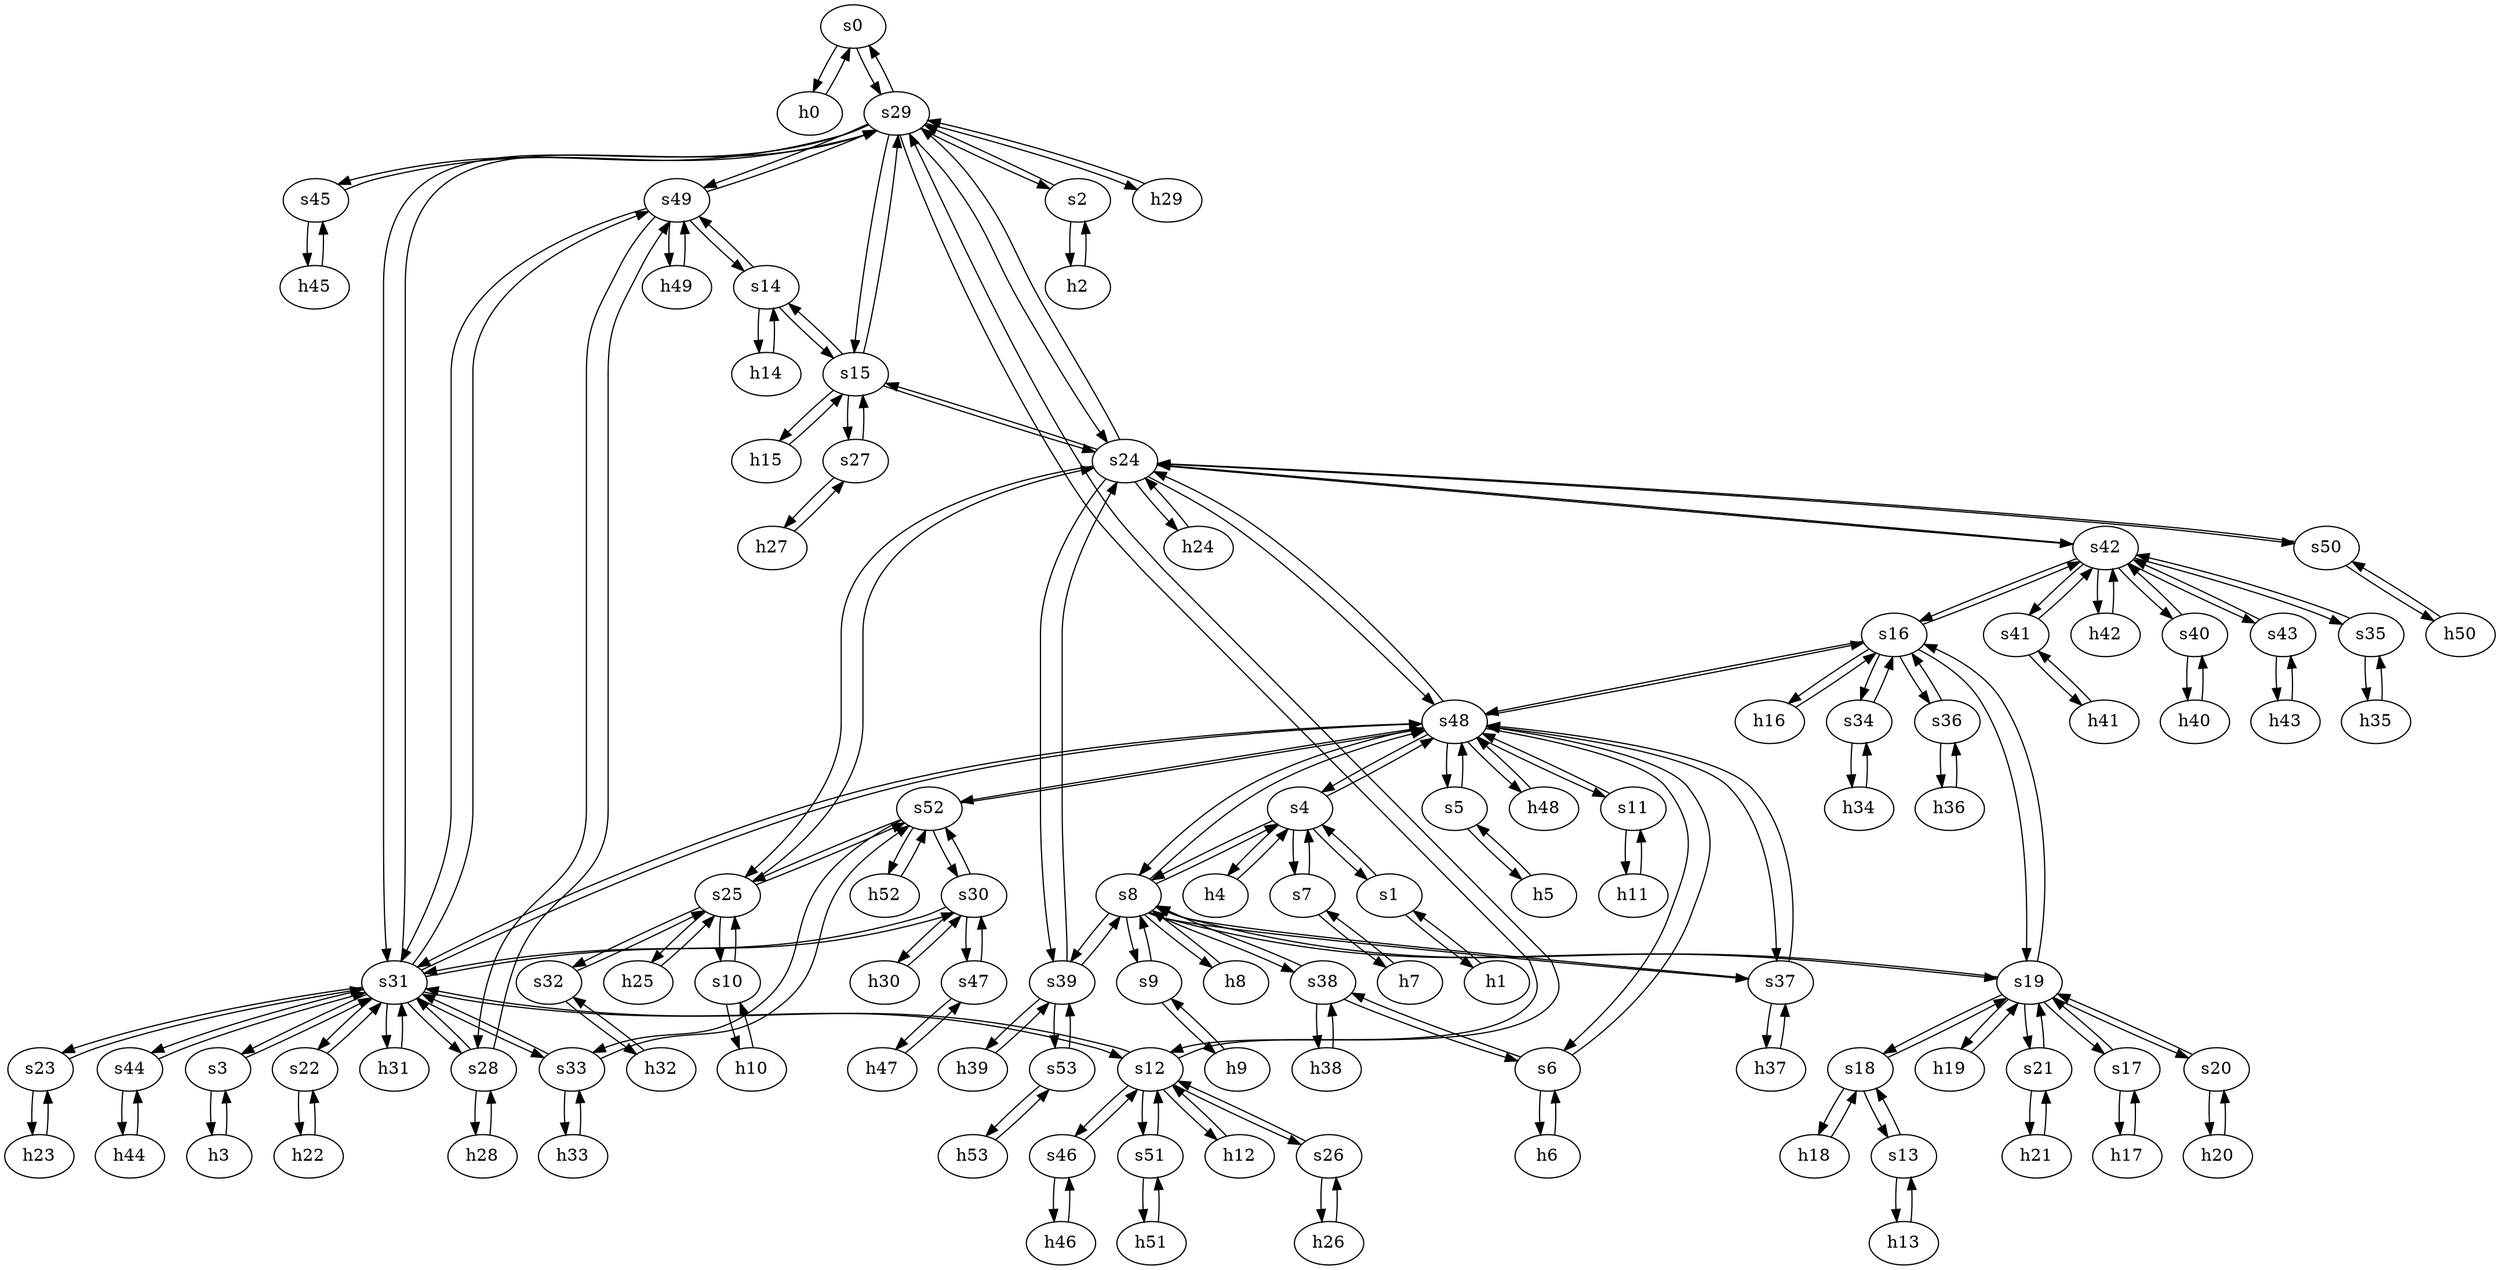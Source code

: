 strict digraph GARR {
	s0	 [id=0,
		type=switch];
	h0	 [ip="111.0.0.0",
		mac="00:00:00:00:0:0",
		type=host];
	s0 -> h0	 [capacity="1Gbps",
		cost=1,
		dst_port=1,
		src_port=1];
	s29	 [id=29,
		type=switch];
	s0 -> s29	 [capacity="1Gbps",
		cost=1,
		dst_port=2,
		src_port=2];
	s7	 [id=7,
		type=switch];
	s4	 [id=4,
		type=switch];
	s7 -> s4	 [capacity="1Gbps",
		cost=1,
		dst_port=5,
		src_port=2];
	h7	 [ip="111.0.7.7",
		mac="00:00:00:00:7:7",
		type=host];
	s7 -> h7	 [capacity="1Gbps",
		cost=1,
		dst_port=1,
		src_port=1];
	h20	 [ip="111.0.20.20",
		mac="00:00:00:00:20:20",
		type=host];
	s20	 [id=20,
		type=switch];
	h20 -> s20	 [capacity="1Gbps",
		cost=1,
		dst_port=1,
		src_port=1];
	h47	 [ip="111.0.47.47",
		mac="00:00:00:00:47:47",
		type=host];
	s47	 [id=47,
		type=switch];
	h47 -> s47	 [capacity="1Gbps",
		cost=1,
		dst_port=1,
		src_port=1];
	h46	 [ip="111.0.46.46",
		mac="00:00:00:00:46:46",
		type=host];
	s46	 [id=46,
		type=switch];
	h46 -> s46	 [capacity="1Gbps",
		cost=1,
		dst_port=1,
		src_port=1];
	h45	 [ip="111.0.45.45",
		mac="00:00:00:00:45:45",
		type=host];
	s45	 [id=45,
		type=switch];
	h45 -> s45	 [capacity="1Gbps",
		cost=1,
		dst_port=1,
		src_port=1];
	h44	 [ip="111.0.44.44",
		mac="00:00:00:00:44:44",
		type=host];
	s44	 [id=44,
		type=switch];
	h44 -> s44	 [capacity="1Gbps",
		cost=1,
		dst_port=1,
		src_port=1];
	h43	 [ip="111.0.43.43",
		mac="00:00:00:00:43:43",
		type=host];
	s43	 [id=43,
		type=switch];
	h43 -> s43	 [capacity="1Gbps",
		cost=1,
		dst_port=1,
		src_port=1];
	s5	 [id=5,
		type=switch];
	h5	 [ip="111.0.5.5",
		mac="00:00:00:00:5:5",
		type=host];
	s5 -> h5	 [capacity="1Gbps",
		cost=1,
		dst_port=1,
		src_port=1];
	s48	 [id=48,
		type=switch];
	s5 -> s48	 [capacity="1Gbps",
		cost=1,
		dst_port=3,
		src_port=2];
	h41	 [ip="111.0.41.41",
		mac="00:00:00:00:41:41",
		type=host];
	s41	 [id=41,
		type=switch];
	h41 -> s41	 [capacity="1Gbps",
		cost=1,
		dst_port=1,
		src_port=1];
	h40	 [ip="111.0.40.40",
		mac="00:00:00:00:40:40",
		type=host];
	s40	 [id=40,
		type=switch];
	h40 -> s40	 [capacity="1Gbps",
		cost=1,
		dst_port=1,
		src_port=1];
	s8	 [id=8,
		type=switch];
	s4 -> s8	 [capacity="1Gbps",
		cost=1,
		dst_port=2,
		src_port=3];
	s1	 [id=1,
		type=switch];
	s4 -> s1	 [capacity="1Gbps",
		cost=1,
		dst_port=2,
		src_port=2];
	s4 -> s7	 [capacity="1Gbps",
		cost=1,
		dst_port=2,
		src_port=5];
	s4 -> s48	 [capacity="1Gbps",
		cost=1,
		dst_port=2,
		src_port=4];
	h4	 [ip="111.0.4.4",
		mac="00:00:00:00:4:4",
		type=host];
	s4 -> h4	 [capacity="1Gbps",
		cost=1,
		dst_port=1,
		src_port=1];
	h49	 [ip="111.0.49.49",
		mac="00:00:00:00:49:49",
		type=host];
	s49	 [id=49,
		type=switch];
	h49 -> s49	 [capacity="1Gbps",
		cost=1,
		dst_port=1,
		src_port=1];
	h48	 [ip="111.0.48.48",
		mac="00:00:00:00:48:48",
		type=host];
	h48 -> s48	 [capacity="1Gbps",
		cost=1,
		dst_port=1,
		src_port=1];
	s53	 [id=53,
		type=switch];
	s39	 [id=39,
		type=switch];
	s53 -> s39	 [capacity="1Gbps",
		cost=1,
		dst_port=4,
		src_port=2];
	h53	 [ip="111.0.53.53",
		mac="00:00:00:00:53:53",
		type=host];
	s53 -> h53	 [capacity="1Gbps",
		cost=1,
		dst_port=1,
		src_port=1];
	s52	 [id=52,
		type=switch];
	s33	 [id=33,
		type=switch];
	s52 -> s33	 [capacity="1Gbps",
		cost=1,
		dst_port=3,
		src_port=4];
	s25	 [id=25,
		type=switch];
	s52 -> s25	 [capacity="1Gbps",
		cost=1,
		dst_port=5,
		src_port=2];
	h52	 [ip="111.0.52.52",
		mac="00:00:00:00:52:52",
		type=host];
	s52 -> h52	 [capacity="1Gbps",
		cost=1,
		dst_port=1,
		src_port=1];
	s30	 [id=30,
		type=switch];
	s52 -> s30	 [capacity="1Gbps",
		cost=1,
		dst_port=3,
		src_port=3];
	s52 -> s48	 [capacity="1Gbps",
		cost=1,
		dst_port=11,
		src_port=5];
	s51	 [id=51,
		type=switch];
	h51	 [ip="111.0.51.51",
		mac="00:00:00:00:51:51",
		type=host];
	s51 -> h51	 [capacity="1Gbps",
		cost=1,
		dst_port=1,
		src_port=1];
	s12	 [id=12,
		type=switch];
	s51 -> s12	 [capacity="1Gbps",
		cost=1,
		dst_port=3,
		src_port=2];
	s50	 [id=50,
		type=switch];
	s24	 [id=24,
		type=switch];
	s50 -> s24	 [capacity="1Gbps",
		cost=1,
		dst_port=6,
		src_port=2];
	h50	 [ip="111.0.50.50",
		mac="00:00:00:00:50:50",
		type=host];
	s50 -> h50	 [capacity="1Gbps",
		cost=1,
		dst_port=1,
		src_port=1];
	h50 -> s50	 [capacity="1Gbps",
		cost=1,
		dst_port=1,
		src_port=1];
	h51 -> s51	 [capacity="1Gbps",
		cost=1,
		dst_port=1,
		src_port=1];
	h52 -> s52	 [capacity="1Gbps",
		cost=1,
		dst_port=1,
		src_port=1];
	h53 -> s53	 [capacity="1Gbps",
		cost=1,
		dst_port=1,
		src_port=1];
	s31	 [id=31,
		type=switch];
	s44 -> s31	 [capacity="1Gbps",
		cost=1,
		dst_port=10,
		src_port=2];
	s44 -> h44	 [capacity="1Gbps",
		cost=1,
		dst_port=1,
		src_port=1];
	h24	 [ip="111.0.24.24",
		mac="00:00:00:00:24:24",
		type=host];
	h24 -> s24	 [capacity="1Gbps",
		cost=1,
		dst_port=1,
		src_port=1];
	s46 -> s12	 [capacity="1Gbps",
		cost=1,
		dst_port=5,
		src_port=2];
	s46 -> h46	 [capacity="1Gbps",
		cost=1,
		dst_port=1,
		src_port=1];
	s47 -> s30	 [capacity="1Gbps",
		cost=1,
		dst_port=2,
		src_port=2];
	s47 -> h47	 [capacity="1Gbps",
		cost=1,
		dst_port=1,
		src_port=1];
	s40 -> h40	 [capacity="1Gbps",
		cost=1,
		dst_port=1,
		src_port=1];
	s42	 [id=42,
		type=switch];
	s40 -> s42	 [capacity="1Gbps",
		cost=1,
		dst_port=5,
		src_port=2];
	s41 -> h41	 [capacity="1Gbps",
		cost=1,
		dst_port=1,
		src_port=1];
	s41 -> s42	 [capacity="1Gbps",
		cost=1,
		dst_port=6,
		src_port=2];
	s42 -> s41	 [capacity="1Gbps",
		cost=1,
		dst_port=2,
		src_port=6];
	s42 -> s40	 [capacity="1Gbps",
		cost=1,
		dst_port=2,
		src_port=5];
	s35	 [id=35,
		type=switch];
	s42 -> s35	 [capacity="1Gbps",
		cost=1,
		dst_port=2,
		src_port=4];
	s42 -> s24	 [capacity="1Gbps",
		cost=1,
		dst_port=4,
		src_port=3];
	h42	 [ip="111.0.42.42",
		mac="00:00:00:00:42:42",
		type=host];
	s42 -> h42	 [capacity="1Gbps",
		cost=1,
		dst_port=1,
		src_port=1];
	s42 -> s43	 [capacity="1Gbps",
		cost=1,
		dst_port=2,
		src_port=7];
	s16	 [id=16,
		type=switch];
	s42 -> s16	 [capacity="1Gbps",
		cost=1,
		dst_port=6,
		src_port=2];
	s43 -> h43	 [capacity="1Gbps",
		cost=1,
		dst_port=1,
		src_port=1];
	s43 -> s42	 [capacity="1Gbps",
		cost=1,
		dst_port=7,
		src_port=2];
	s48 -> s8	 [capacity="1Gbps",
		cost=1,
		dst_port=7,
		src_port=5];
	s48 -> s4	 [capacity="1Gbps",
		cost=1,
		dst_port=4,
		src_port=2];
	s48 -> h48	 [capacity="1Gbps",
		cost=1,
		dst_port=1,
		src_port=1];
	s37	 [id=37,
		type=switch];
	s48 -> s37	 [capacity="1Gbps",
		cost=1,
		dst_port=3,
		src_port=10];
	s48 -> s5	 [capacity="1Gbps",
		cost=1,
		dst_port=2,
		src_port=3];
	s48 -> s24	 [capacity="1Gbps",
		cost=1,
		dst_port=5,
		src_port=8];
	s48 -> s52	 [capacity="1Gbps",
		cost=1,
		dst_port=5,
		src_port=11];
	s48 -> s16	 [capacity="1Gbps",
		cost=1,
		dst_port=2,
		src_port=7];
	s11	 [id=11,
		type=switch];
	s48 -> s11	 [capacity="1Gbps",
		cost=1,
		dst_port=2,
		src_port=6];
	s48 -> s31	 [capacity="1Gbps",
		cost=1,
		dst_port=11,
		src_port=9];
	s6	 [id=6,
		type=switch];
	s48 -> s6	 [capacity="1Gbps",
		cost=1,
		dst_port=2,
		src_port=4];
	s49 -> h49	 [capacity="1Gbps",
		cost=1,
		dst_port=1,
		src_port=1];
	s28	 [id=28,
		type=switch];
	s49 -> s28	 [capacity="1Gbps",
		cost=1,
		dst_port=2,
		src_port=3];
	s14	 [id=14,
		type=switch];
	s49 -> s14	 [capacity="1Gbps",
		cost=1,
		dst_port=2,
		src_port=2];
	s49 -> s29	 [capacity="1Gbps",
		cost=1,
		dst_port=8,
		src_port=4];
	s49 -> s31	 [capacity="1Gbps",
		cost=1,
		dst_port=12,
		src_port=5];
	h42 -> s42	 [capacity="1Gbps",
		cost=1,
		dst_port=1,
		src_port=1];
	s45 -> h45	 [capacity="1Gbps",
		cost=1,
		dst_port=1,
		src_port=1];
	s45 -> s29	 [capacity="1Gbps",
		cost=1,
		dst_port=7,
		src_port=2];
	s19	 [id=19,
		type=switch];
	s19 -> s20	 [capacity="1Gbps",
		cost=1,
		dst_port=2,
		src_port=6];
	s19 -> s8	 [capacity="1Gbps",
		cost=1,
		dst_port=8,
		src_port=2];
	s19 -> s16	 [capacity="1Gbps",
		cost=1,
		dst_port=4,
		src_port=3];
	s18	 [id=18,
		type=switch];
	s19 -> s18	 [capacity="1Gbps",
		cost=1,
		dst_port=3,
		src_port=5];
	h19	 [ip="111.0.19.19",
		mac="00:00:00:00:19:19",
		type=host];
	s19 -> h19	 [capacity="1Gbps",
		cost=1,
		dst_port=1,
		src_port=1];
	s21	 [id=21,
		type=switch];
	s19 -> s21	 [capacity="1Gbps",
		cost=1,
		dst_port=2,
		src_port=7];
	s17	 [id=17,
		type=switch];
	s19 -> s17	 [capacity="1Gbps",
		cost=1,
		dst_port=2,
		src_port=4];
	s18 -> s19	 [capacity="1Gbps",
		cost=1,
		dst_port=5,
		src_port=3];
	h18	 [ip="111.0.18.18",
		mac="00:00:00:00:18:18",
		type=host];
	s18 -> h18	 [capacity="1Gbps",
		cost=1,
		dst_port=1,
		src_port=1];
	s13	 [id=13,
		type=switch];
	s18 -> s13	 [capacity="1Gbps",
		cost=1,
		dst_port=2,
		src_port=2];
	s13 -> s18	 [capacity="1Gbps",
		cost=1,
		dst_port=2,
		src_port=2];
	h13	 [ip="111.0.13.13",
		mac="00:00:00:00:13:13",
		type=host];
	s13 -> h13	 [capacity="1Gbps",
		cost=1,
		dst_port=1,
		src_port=1];
	h12	 [ip="111.0.12.12",
		mac="00:00:00:00:12:12",
		type=host];
	s12 -> h12	 [capacity="1Gbps",
		cost=1,
		dst_port=1,
		src_port=1];
	s12 -> s51	 [capacity="1Gbps",
		cost=1,
		dst_port=2,
		src_port=3];
	s26	 [id=26,
		type=switch];
	s12 -> s26	 [capacity="1Gbps",
		cost=1,
		dst_port=2,
		src_port=2];
	s12 -> s29	 [capacity="1Gbps",
		cost=1,
		dst_port=4,
		src_port=4];
	s12 -> s31	 [capacity="1Gbps",
		cost=1,
		dst_port=3,
		src_port=6];
	s12 -> s46	 [capacity="1Gbps",
		cost=1,
		dst_port=2,
		src_port=5];
	h11	 [ip="111.0.11.11",
		mac="00:00:00:00:11:11",
		type=host];
	s11 -> h11	 [capacity="1Gbps",
		cost=1,
		dst_port=1,
		src_port=1];
	s11 -> s48	 [capacity="1Gbps",
		cost=1,
		dst_port=6,
		src_port=2];
	s10	 [id=10,
		type=switch];
	s10 -> s25	 [capacity="1Gbps",
		cost=1,
		dst_port=2,
		src_port=2];
	h10	 [ip="111.0.10.10",
		mac="00:00:00:00:10:10",
		type=host];
	s10 -> h10	 [capacity="1Gbps",
		cost=1,
		dst_port=1,
		src_port=1];
	s17 -> s19	 [capacity="1Gbps",
		cost=1,
		dst_port=4,
		src_port=2];
	h17	 [ip="111.0.17.17",
		mac="00:00:00:00:17:17",
		type=host];
	s17 -> h17	 [capacity="1Gbps",
		cost=1,
		dst_port=1,
		src_port=1];
	s16 -> s19	 [capacity="1Gbps",
		cost=1,
		dst_port=3,
		src_port=4];
	s16 -> s48	 [capacity="1Gbps",
		cost=1,
		dst_port=7,
		src_port=2];
	s34	 [id=34,
		type=switch];
	s16 -> s34	 [capacity="1Gbps",
		cost=1,
		dst_port=2,
		src_port=3];
	s16 -> s42	 [capacity="1Gbps",
		cost=1,
		dst_port=2,
		src_port=6];
	h16	 [ip="111.0.16.16",
		mac="00:00:00:00:16:16",
		type=host];
	s16 -> h16	 [capacity="1Gbps",
		cost=1,
		dst_port=1,
		src_port=1];
	s36	 [id=36,
		type=switch];
	s16 -> s36	 [capacity="1Gbps",
		cost=1,
		dst_port=2,
		src_port=5];
	s15	 [id=15,
		type=switch];
	s15 -> s24	 [capacity="1Gbps",
		cost=1,
		dst_port=2,
		src_port=3];
	h15	 [ip="111.0.15.15",
		mac="00:00:00:00:15:15",
		type=host];
	s15 -> h15	 [capacity="1Gbps",
		cost=1,
		dst_port=1,
		src_port=1];
	s15 -> s14	 [capacity="1Gbps",
		cost=1,
		dst_port=3,
		src_port=2];
	s15 -> s29	 [capacity="1Gbps",
		cost=1,
		dst_port=5,
		src_port=5];
	s27	 [id=27,
		type=switch];
	s15 -> s27	 [capacity="1Gbps",
		cost=1,
		dst_port=2,
		src_port=4];
	s14 -> s15	 [capacity="1Gbps",
		cost=1,
		dst_port=2,
		src_port=3];
	s14 -> s49	 [capacity="1Gbps",
		cost=1,
		dst_port=2,
		src_port=2];
	h14	 [ip="111.0.14.14",
		mac="00:00:00:00:14:14",
		type=host];
	s14 -> h14	 [capacity="1Gbps",
		cost=1,
		dst_port=1,
		src_port=1];
	h8	 [ip="111.0.8.8",
		mac="00:00:00:00:8:8",
		type=host];
	h8 -> s8	 [capacity="1Gbps",
		cost=1,
		dst_port=1,
		src_port=1];
	h9	 [ip="111.0.9.9",
		mac="00:00:00:00:9:9",
		type=host];
	s9	 [id=9,
		type=switch];
	h9 -> s9	 [capacity="1Gbps",
		cost=1,
		dst_port=1,
		src_port=1];
	h2	 [ip="111.0.2.2",
		mac="00:00:00:00:2:2",
		type=host];
	s2	 [id=2,
		type=switch];
	h2 -> s2	 [capacity="1Gbps",
		cost=1,
		dst_port=1,
		src_port=1];
	h3	 [ip="111.0.3.3",
		mac="00:00:00:00:3:3",
		type=host];
	s3	 [id=3,
		type=switch];
	h3 -> s3	 [capacity="1Gbps",
		cost=1,
		dst_port=1,
		src_port=1];
	h0 -> s0	 [capacity="1Gbps",
		cost=1,
		dst_port=1,
		src_port=1];
	h1	 [ip="111.0.1.1",
		mac="00:00:00:00:1:1",
		type=host];
	h1 -> s1	 [capacity="1Gbps",
		cost=1,
		dst_port=1,
		src_port=1];
	h6	 [ip="111.0.6.6",
		mac="00:00:00:00:6:6",
		type=host];
	h6 -> s6	 [capacity="1Gbps",
		cost=1,
		dst_port=1,
		src_port=1];
	h7 -> s7	 [capacity="1Gbps",
		cost=1,
		dst_port=1,
		src_port=1];
	h4 -> s4	 [capacity="1Gbps",
		cost=1,
		dst_port=1,
		src_port=1];
	h5 -> s5	 [capacity="1Gbps",
		cost=1,
		dst_port=1,
		src_port=1];
	s39 -> s8	 [capacity="1Gbps",
		cost=1,
		dst_port=5,
		src_port=2];
	s39 -> s53	 [capacity="1Gbps",
		cost=1,
		dst_port=2,
		src_port=4];
	s39 -> s24	 [capacity="1Gbps",
		cost=1,
		dst_port=3,
		src_port=3];
	h39	 [ip="111.0.39.39",
		mac="00:00:00:00:39:39",
		type=host];
	s39 -> h39	 [capacity="1Gbps",
		cost=1,
		dst_port=1,
		src_port=1];
	s38	 [id=38,
		type=switch];
	s38 -> s8	 [capacity="1Gbps",
		cost=1,
		dst_port=4,
		src_port=3];
	h38	 [ip="111.0.38.38",
		mac="00:00:00:00:38:38",
		type=host];
	s38 -> h38	 [capacity="1Gbps",
		cost=1,
		dst_port=1,
		src_port=1];
	s38 -> s6	 [capacity="1Gbps",
		cost=1,
		dst_port=3,
		src_port=2];
	h35	 [ip="111.0.35.35",
		mac="00:00:00:00:35:35",
		type=host];
	s35 -> h35	 [capacity="1Gbps",
		cost=1,
		dst_port=1,
		src_port=1];
	s35 -> s42	 [capacity="1Gbps",
		cost=1,
		dst_port=4,
		src_port=2];
	s34 -> s16	 [capacity="1Gbps",
		cost=1,
		dst_port=3,
		src_port=2];
	h34	 [ip="111.0.34.34",
		mac="00:00:00:00:34:34",
		type=host];
	s34 -> h34	 [capacity="1Gbps",
		cost=1,
		dst_port=1,
		src_port=1];
	s37 -> s8	 [capacity="1Gbps",
		cost=1,
		dst_port=3,
		src_port=2];
	s37 -> s48	 [capacity="1Gbps",
		cost=1,
		dst_port=10,
		src_port=3];
	h37	 [ip="111.0.37.37",
		mac="00:00:00:00:37:37",
		type=host];
	s37 -> h37	 [capacity="1Gbps",
		cost=1,
		dst_port=1,
		src_port=1];
	s36 -> s16	 [capacity="1Gbps",
		cost=1,
		dst_port=5,
		src_port=2];
	h36	 [ip="111.0.36.36",
		mac="00:00:00:00:36:36",
		type=host];
	s36 -> h36	 [capacity="1Gbps",
		cost=1,
		dst_port=1,
		src_port=1];
	s31 -> s44	 [capacity="1Gbps",
		cost=1,
		dst_port=2,
		src_port=10];
	s22	 [id=22,
		type=switch];
	s31 -> s22	 [capacity="1Gbps",
		cost=1,
		dst_port=2,
		src_port=4];
	s31 -> s28	 [capacity="1Gbps",
		cost=1,
		dst_port=3,
		src_port=6];
	s31 -> s33	 [capacity="1Gbps",
		cost=1,
		dst_port=2,
		src_port=9];
	s31 -> s12	 [capacity="1Gbps",
		cost=1,
		dst_port=6,
		src_port=3];
	h31	 [ip="111.0.31.31",
		mac="00:00:00:00:31:31",
		type=host];
	s31 -> h31	 [capacity="1Gbps",
		cost=1,
		dst_port=1,
		src_port=1];
	s31 -> s49	 [capacity="1Gbps",
		cost=1,
		dst_port=5,
		src_port=12];
	s23	 [id=23,
		type=switch];
	s31 -> s23	 [capacity="1Gbps",
		cost=1,
		dst_port=2,
		src_port=5];
	s31 -> s30	 [capacity="1Gbps",
		cost=1,
		dst_port=4,
		src_port=8];
	s31 -> s48	 [capacity="1Gbps",
		cost=1,
		dst_port=9,
		src_port=11];
	s31 -> s29	 [capacity="1Gbps",
		cost=1,
		dst_port=9,
		src_port=7];
	s31 -> s3	 [capacity="1Gbps",
		cost=1,
		dst_port=2,
		src_port=2];
	s30 -> s52	 [capacity="1Gbps",
		cost=1,
		dst_port=3,
		src_port=3];
	s30 -> s47	 [capacity="1Gbps",
		cost=1,
		dst_port=2,
		src_port=2];
	h30	 [ip="111.0.30.30",
		mac="00:00:00:00:30:30",
		type=host];
	s30 -> h30	 [capacity="1Gbps",
		cost=1,
		dst_port=1,
		src_port=1];
	s30 -> s31	 [capacity="1Gbps",
		cost=1,
		dst_port=8,
		src_port=4];
	s33 -> s52	 [capacity="1Gbps",
		cost=1,
		dst_port=4,
		src_port=3];
	h33	 [ip="111.0.33.33",
		mac="00:00:00:00:33:33",
		type=host];
	s33 -> h33	 [capacity="1Gbps",
		cost=1,
		dst_port=1,
		src_port=1];
	s33 -> s31	 [capacity="1Gbps",
		cost=1,
		dst_port=9,
		src_port=2];
	s32	 [id=32,
		type=switch];
	h32	 [ip="111.0.32.32",
		mac="00:00:00:00:32:32",
		type=host];
	s32 -> h32	 [capacity="1Gbps",
		cost=1,
		dst_port=1,
		src_port=1];
	s32 -> s25	 [capacity="1Gbps",
		cost=1,
		dst_port=4,
		src_port=2];
	h18 -> s18	 [capacity="1Gbps",
		cost=1,
		dst_port=1,
		src_port=1];
	h19 -> s19	 [capacity="1Gbps",
		cost=1,
		dst_port=1,
		src_port=1];
	h10 -> s10	 [capacity="1Gbps",
		cost=1,
		dst_port=1,
		src_port=1];
	h11 -> s11	 [capacity="1Gbps",
		cost=1,
		dst_port=1,
		src_port=1];
	h12 -> s12	 [capacity="1Gbps",
		cost=1,
		dst_port=1,
		src_port=1];
	h13 -> s13	 [capacity="1Gbps",
		cost=1,
		dst_port=1,
		src_port=1];
	h14 -> s14	 [capacity="1Gbps",
		cost=1,
		dst_port=1,
		src_port=1];
	h15 -> s15	 [capacity="1Gbps",
		cost=1,
		dst_port=1,
		src_port=1];
	h16 -> s16	 [capacity="1Gbps",
		cost=1,
		dst_port=1,
		src_port=1];
	h17 -> s17	 [capacity="1Gbps",
		cost=1,
		dst_port=1,
		src_port=1];
	s9 -> s8	 [capacity="1Gbps",
		cost=1,
		dst_port=6,
		src_port=2];
	s9 -> h9	 [capacity="1Gbps",
		cost=1,
		dst_port=1,
		src_port=1];
	s8 -> s39	 [capacity="1Gbps",
		cost=1,
		dst_port=2,
		src_port=5];
	s8 -> s4	 [capacity="1Gbps",
		cost=1,
		dst_port=3,
		src_port=2];
	s8 -> h8	 [capacity="1Gbps",
		cost=1,
		dst_port=1,
		src_port=1];
	s8 -> s37	 [capacity="1Gbps",
		cost=1,
		dst_port=2,
		src_port=3];
	s8 -> s19	 [capacity="1Gbps",
		cost=1,
		dst_port=2,
		src_port=8];
	s8 -> s9	 [capacity="1Gbps",
		cost=1,
		dst_port=2,
		src_port=6];
	s8 -> s48	 [capacity="1Gbps",
		cost=1,
		dst_port=5,
		src_port=7];
	s8 -> s38	 [capacity="1Gbps",
		cost=1,
		dst_port=3,
		src_port=4];
	h29	 [ip="111.0.29.29",
		mac="00:00:00:00:29:29",
		type=host];
	h29 -> s29	 [capacity="1Gbps",
		cost=1,
		dst_port=1,
		src_port=1];
	h28	 [ip="111.0.28.28",
		mac="00:00:00:00:28:28",
		type=host];
	h28 -> s28	 [capacity="1Gbps",
		cost=1,
		dst_port=1,
		src_port=1];
	h23	 [ip="111.0.23.23",
		mac="00:00:00:00:23:23",
		type=host];
	s23 -> h23	 [capacity="1Gbps",
		cost=1,
		dst_port=1,
		src_port=1];
	s23 -> s31	 [capacity="1Gbps",
		cost=1,
		dst_port=5,
		src_port=2];
	s3 -> h3	 [capacity="1Gbps",
		cost=1,
		dst_port=1,
		src_port=1];
	s3 -> s31	 [capacity="1Gbps",
		cost=1,
		dst_port=2,
		src_port=2];
	s2 -> h2	 [capacity="1Gbps",
		cost=1,
		dst_port=1,
		src_port=1];
	s2 -> s29	 [capacity="1Gbps",
		cost=1,
		dst_port=3,
		src_port=2];
	s1 -> s4	 [capacity="1Gbps",
		cost=1,
		dst_port=2,
		src_port=2];
	s1 -> h1	 [capacity="1Gbps",
		cost=1,
		dst_port=1,
		src_port=1];
	h26	 [ip="111.0.26.26",
		mac="00:00:00:00:26:26",
		type=host];
	h26 -> s26	 [capacity="1Gbps",
		cost=1,
		dst_port=1,
		src_port=1];
	h21	 [ip="111.0.21.21",
		mac="00:00:00:00:21:21",
		type=host];
	h21 -> s21	 [capacity="1Gbps",
		cost=1,
		dst_port=1,
		src_port=1];
	s6 -> s48	 [capacity="1Gbps",
		cost=1,
		dst_port=4,
		src_port=2];
	s6 -> h6	 [capacity="1Gbps",
		cost=1,
		dst_port=1,
		src_port=1];
	s6 -> s38	 [capacity="1Gbps",
		cost=1,
		dst_port=2,
		src_port=3];
	h23 -> s23	 [capacity="1Gbps",
		cost=1,
		dst_port=1,
		src_port=1];
	h22	 [ip="111.0.22.22",
		mac="00:00:00:00:22:22",
		type=host];
	h22 -> s22	 [capacity="1Gbps",
		cost=1,
		dst_port=1,
		src_port=1];
	h32 -> s32	 [capacity="1Gbps",
		cost=1,
		dst_port=1,
		src_port=1];
	h33 -> s33	 [capacity="1Gbps",
		cost=1,
		dst_port=1,
		src_port=1];
	h30 -> s30	 [capacity="1Gbps",
		cost=1,
		dst_port=1,
		src_port=1];
	h31 -> s31	 [capacity="1Gbps",
		cost=1,
		dst_port=1,
		src_port=1];
	h36 -> s36	 [capacity="1Gbps",
		cost=1,
		dst_port=1,
		src_port=1];
	h37 -> s37	 [capacity="1Gbps",
		cost=1,
		dst_port=1,
		src_port=1];
	h34 -> s34	 [capacity="1Gbps",
		cost=1,
		dst_port=1,
		src_port=1];
	h35 -> s35	 [capacity="1Gbps",
		cost=1,
		dst_port=1,
		src_port=1];
	h38 -> s38	 [capacity="1Gbps",
		cost=1,
		dst_port=1,
		src_port=1];
	h39 -> s39	 [capacity="1Gbps",
		cost=1,
		dst_port=1,
		src_port=1];
	s22 -> h22	 [capacity="1Gbps",
		cost=1,
		dst_port=1,
		src_port=1];
	s22 -> s31	 [capacity="1Gbps",
		cost=1,
		dst_port=4,
		src_port=2];
	h25	 [ip="111.0.25.25",
		mac="00:00:00:00:25:25",
		type=host];
	h25 -> s25	 [capacity="1Gbps",
		cost=1,
		dst_port=1,
		src_port=1];
	s20 -> s19	 [capacity="1Gbps",
		cost=1,
		dst_port=6,
		src_port=2];
	s20 -> h20	 [capacity="1Gbps",
		cost=1,
		dst_port=1,
		src_port=1];
	s21 -> s19	 [capacity="1Gbps",
		cost=1,
		dst_port=7,
		src_port=2];
	s21 -> h21	 [capacity="1Gbps",
		cost=1,
		dst_port=1,
		src_port=1];
	s26 -> s12	 [capacity="1Gbps",
		cost=1,
		dst_port=2,
		src_port=2];
	s26 -> h26	 [capacity="1Gbps",
		cost=1,
		dst_port=1,
		src_port=1];
	s27 -> s15	 [capacity="1Gbps",
		cost=1,
		dst_port=4,
		src_port=2];
	h27	 [ip="111.0.27.27",
		mac="00:00:00:00:27:27",
		type=host];
	s27 -> h27	 [capacity="1Gbps",
		cost=1,
		dst_port=1,
		src_port=1];
	s24 -> s39	 [capacity="1Gbps",
		cost=1,
		dst_port=3,
		src_port=3];
	s24 -> s15	 [capacity="1Gbps",
		cost=1,
		dst_port=3,
		src_port=2];
	s24 -> s50	 [capacity="1Gbps",
		cost=1,
		dst_port=2,
		src_port=6];
	s24 -> h24	 [capacity="1Gbps",
		cost=1,
		dst_port=1,
		src_port=1];
	s24 -> s25	 [capacity="1Gbps",
		cost=1,
		dst_port=3,
		src_port=7];
	s24 -> s48	 [capacity="1Gbps",
		cost=1,
		dst_port=8,
		src_port=5];
	s24 -> s42	 [capacity="1Gbps",
		cost=1,
		dst_port=3,
		src_port=4];
	s24 -> s29	 [capacity="1Gbps",
		cost=1,
		dst_port=6,
		src_port=8];
	s25 -> h25	 [capacity="1Gbps",
		cost=1,
		dst_port=1,
		src_port=1];
	s25 -> s24	 [capacity="1Gbps",
		cost=1,
		dst_port=7,
		src_port=3];
	s25 -> s52	 [capacity="1Gbps",
		cost=1,
		dst_port=2,
		src_port=5];
	s25 -> s10	 [capacity="1Gbps",
		cost=1,
		dst_port=2,
		src_port=2];
	s25 -> s32	 [capacity="1Gbps",
		cost=1,
		dst_port=2,
		src_port=4];
	s28 -> s49	 [capacity="1Gbps",
		cost=1,
		dst_port=3,
		src_port=2];
	s28 -> h28	 [capacity="1Gbps",
		cost=1,
		dst_port=1,
		src_port=1];
	s28 -> s31	 [capacity="1Gbps",
		cost=1,
		dst_port=6,
		src_port=3];
	s29 -> s0	 [capacity="1Gbps",
		cost=1,
		dst_port=2,
		src_port=2];
	s29 -> s15	 [capacity="1Gbps",
		cost=1,
		dst_port=5,
		src_port=5];
	s29 -> s24	 [capacity="1Gbps",
		cost=1,
		dst_port=8,
		src_port=6];
	s29 -> h29	 [capacity="1Gbps",
		cost=1,
		dst_port=1,
		src_port=1];
	s29 -> s12	 [capacity="1Gbps",
		cost=1,
		dst_port=4,
		src_port=4];
	s29 -> s49	 [capacity="1Gbps",
		cost=1,
		dst_port=4,
		src_port=8];
	s29 -> s45	 [capacity="1Gbps",
		cost=1,
		dst_port=2,
		src_port=7];
	s29 -> s2	 [capacity="1Gbps",
		cost=1,
		dst_port=2,
		src_port=3];
	s29 -> s31	 [capacity="1Gbps",
		cost=1,
		dst_port=7,
		src_port=9];
	h27 -> s27	 [capacity="1Gbps",
		cost=1,
		dst_port=1,
		src_port=1];
}
